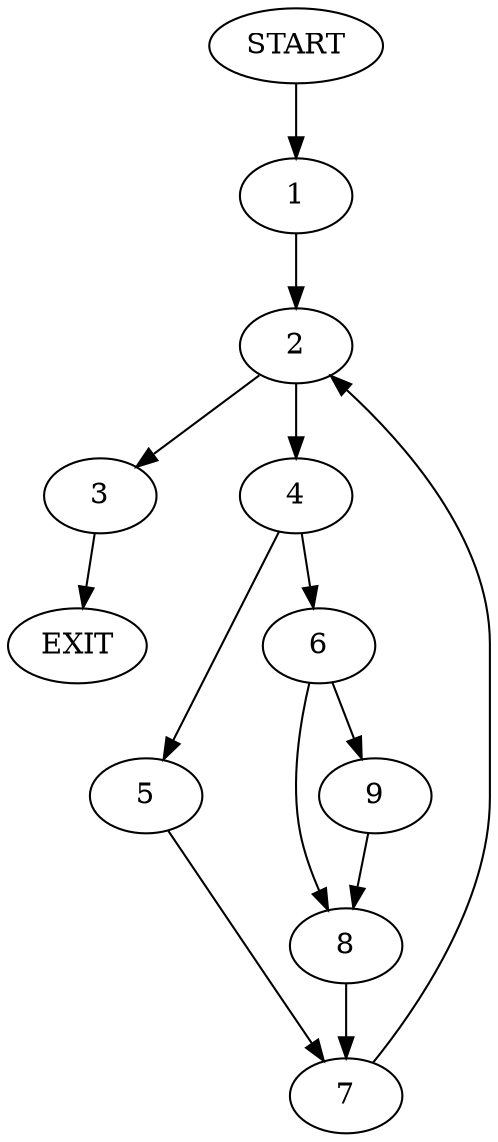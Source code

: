 digraph {
0 [label="START"]
10 [label="EXIT"]
0 -> 1
1 -> 2
2 -> 3
2 -> 4
4 -> 5
4 -> 6
3 -> 10
5 -> 7
6 -> 8
6 -> 9
7 -> 2
9 -> 8
8 -> 7
}
